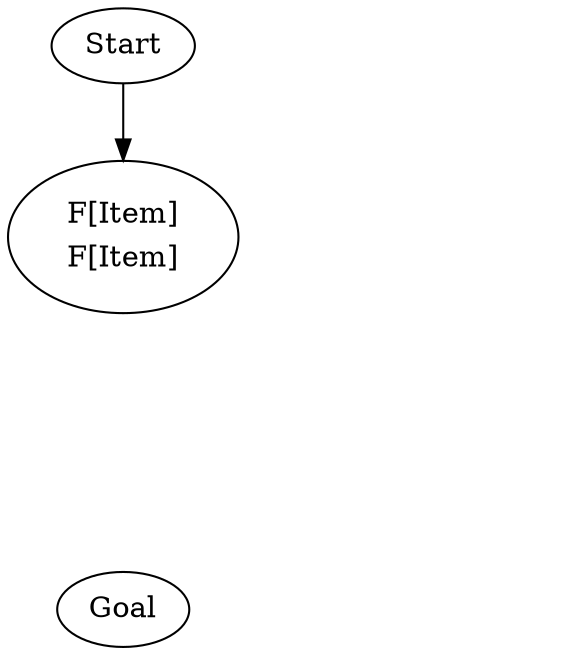digraph {
    Start[class="extremity"]
    Goal[class="extremity"]

    FAB[label=<<table border='0' cellborder='0'><tr><td>F[Item]</td></tr><tr><td>F[Item]</td></tr></table>> class="start" group="upper"]
    FC[label="F[Item]" class="goal" group="upper" style="invis"]

    AB[label=<<table border='0' cellborder='0'><tr><td>Item</td></tr><tr><td>Item</td></tr></table>> group="lower" style="invis"]
    C[label="Item" group="lower" style="invis"]

    {
        rank=same
        FAB -> AB[style="invis" class="lift" label="lift2" dir="back" style="invis"]
    }

    {
        rank=same
        FC -> C[style="invis" class="lift" label="lift2" dir="back" style="invis"]
    }

    AB -> C[label="cheapest" style="invis"]
    FAB -> FC[label="cheapest.lift2" style="invis"]
    Start -> FAB[class="start"]
    FC -> Goal[class="goal" style="invis"]
}
